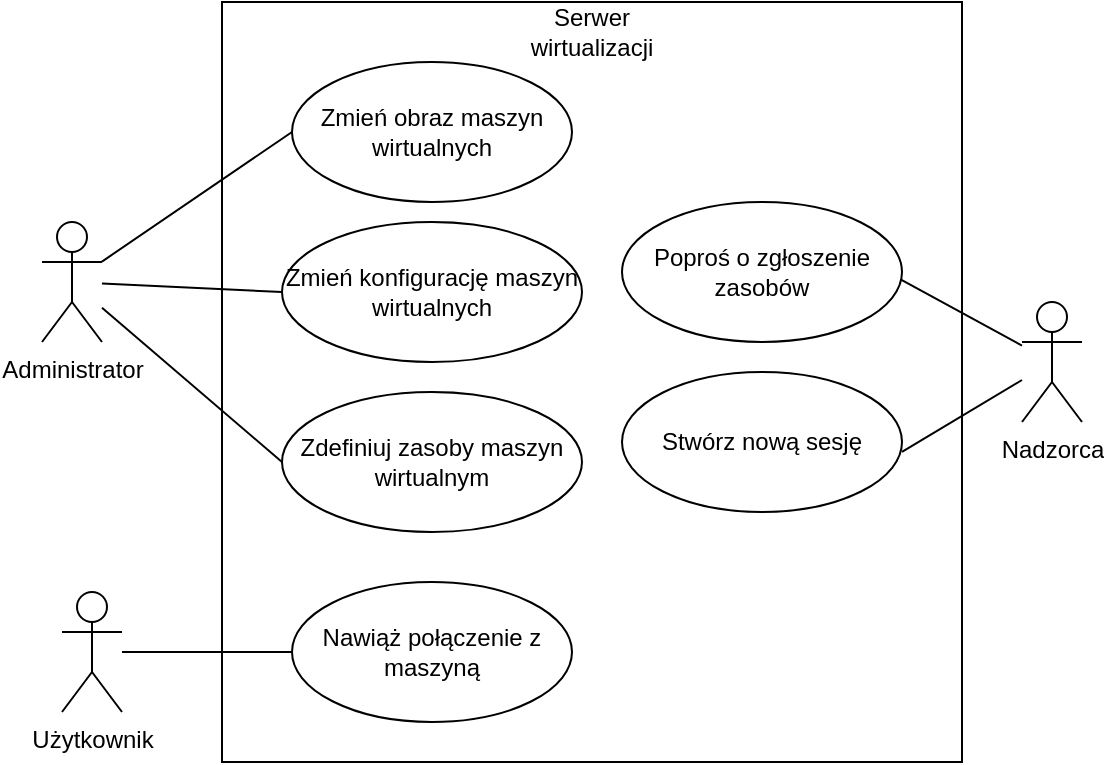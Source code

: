 <mxfile version="15.5.4" type="device"><diagram id="T6k0jSpNrJeNNlbMbpeW" name="Page-1"><mxGraphModel dx="1178" dy="635" grid="1" gridSize="10" guides="1" tooltips="1" connect="1" arrows="1" fold="1" page="1" pageScale="1" pageWidth="850" pageHeight="1100" math="0" shadow="0"><root><mxCell id="0"/><mxCell id="1" parent="0"/><mxCell id="pf5v4BhFkovo696FUAri-1" value="" style="rounded=0;whiteSpace=wrap;html=1;" vertex="1" parent="1"><mxGeometry x="250" y="380" width="370" height="380" as="geometry"/></mxCell><mxCell id="pf5v4BhFkovo696FUAri-2" value="Użytkownik" style="shape=umlActor;verticalLabelPosition=bottom;verticalAlign=top;html=1;" vertex="1" parent="1"><mxGeometry x="170" y="675" width="30" height="60" as="geometry"/></mxCell><mxCell id="pf5v4BhFkovo696FUAri-3" value="Nadzorca" style="shape=umlActor;verticalLabelPosition=bottom;verticalAlign=top;html=1;" vertex="1" parent="1"><mxGeometry x="650" y="530" width="30" height="60" as="geometry"/></mxCell><mxCell id="pf5v4BhFkovo696FUAri-4" value="Nawiąż połączenie z maszyną" style="ellipse;whiteSpace=wrap;html=1;" vertex="1" parent="1"><mxGeometry x="285" y="670" width="140" height="70" as="geometry"/></mxCell><mxCell id="pf5v4BhFkovo696FUAri-5" value="&lt;div&gt;Poproś o zgłoszenie&lt;/div&gt;&lt;div&gt;zasobów&lt;br&gt;&lt;/div&gt;" style="ellipse;whiteSpace=wrap;html=1;" vertex="1" parent="1"><mxGeometry x="450" y="480" width="140" height="70" as="geometry"/></mxCell><mxCell id="pf5v4BhFkovo696FUAri-6" value="Stwórz nową sesję" style="ellipse;whiteSpace=wrap;html=1;" vertex="1" parent="1"><mxGeometry x="450" y="565" width="140" height="70" as="geometry"/></mxCell><mxCell id="pf5v4BhFkovo696FUAri-8" value="" style="endArrow=none;html=1;rounded=0;entryX=0;entryY=0.5;entryDx=0;entryDy=0;" edge="1" parent="1" source="pf5v4BhFkovo696FUAri-2" target="pf5v4BhFkovo696FUAri-4"><mxGeometry width="50" height="50" relative="1" as="geometry"><mxPoint x="260" y="685" as="sourcePoint"/><mxPoint x="310" y="635" as="targetPoint"/></mxGeometry></mxCell><mxCell id="pf5v4BhFkovo696FUAri-9" value="" style="endArrow=none;html=1;rounded=0;exitX=1;exitY=0.571;exitDx=0;exitDy=0;exitPerimeter=0;" edge="1" parent="1" source="pf5v4BhFkovo696FUAri-6" target="pf5v4BhFkovo696FUAri-3"><mxGeometry width="50" height="50" relative="1" as="geometry"><mxPoint x="580" y="590" as="sourcePoint"/><mxPoint x="630" y="540" as="targetPoint"/></mxGeometry></mxCell><mxCell id="pf5v4BhFkovo696FUAri-10" value="" style="endArrow=none;html=1;rounded=0;exitX=0.998;exitY=0.557;exitDx=0;exitDy=0;exitPerimeter=0;" edge="1" parent="1" source="pf5v4BhFkovo696FUAri-5" target="pf5v4BhFkovo696FUAri-3"><mxGeometry width="50" height="50" relative="1" as="geometry"><mxPoint x="570" y="629.97" as="sourcePoint"/><mxPoint x="660" y="578.567" as="targetPoint"/></mxGeometry></mxCell><mxCell id="pf5v4BhFkovo696FUAri-12" value="&lt;div&gt;Serwer&lt;/div&gt;&lt;div&gt;wirtualizacji&lt;br&gt;&lt;/div&gt;" style="text;html=1;strokeColor=none;fillColor=none;align=center;verticalAlign=middle;whiteSpace=wrap;rounded=0;" vertex="1" parent="1"><mxGeometry x="405" y="380" width="60" height="30" as="geometry"/></mxCell><mxCell id="pf5v4BhFkovo696FUAri-13" value="Administrator" style="shape=umlActor;verticalLabelPosition=bottom;verticalAlign=top;html=1;outlineConnect=0;" vertex="1" parent="1"><mxGeometry x="160" y="490" width="30" height="60" as="geometry"/></mxCell><mxCell id="pf5v4BhFkovo696FUAri-14" value="Zmień obraz maszyn wirtualnych" style="ellipse;whiteSpace=wrap;html=1;" vertex="1" parent="1"><mxGeometry x="285" y="410" width="140" height="70" as="geometry"/></mxCell><mxCell id="pf5v4BhFkovo696FUAri-15" value="&lt;div&gt;Zmień konfigurację maszyn wirtualnych&lt;/div&gt;" style="ellipse;whiteSpace=wrap;html=1;" vertex="1" parent="1"><mxGeometry x="280" y="490" width="150" height="70" as="geometry"/></mxCell><mxCell id="pf5v4BhFkovo696FUAri-18" value="Zdefiniuj zasoby maszyn wirtualnym" style="ellipse;whiteSpace=wrap;html=1;" vertex="1" parent="1"><mxGeometry x="280" y="575" width="150" height="70" as="geometry"/></mxCell><mxCell id="pf5v4BhFkovo696FUAri-19" value="" style="endArrow=none;html=1;rounded=0;exitX=0;exitY=0.5;exitDx=0;exitDy=0;" edge="1" parent="1" source="pf5v4BhFkovo696FUAri-18" target="pf5v4BhFkovo696FUAri-13"><mxGeometry width="50" height="50" relative="1" as="geometry"><mxPoint x="260" y="600" as="sourcePoint"/><mxPoint x="310" y="550" as="targetPoint"/></mxGeometry></mxCell><mxCell id="pf5v4BhFkovo696FUAri-20" value="" style="endArrow=none;html=1;rounded=0;entryX=0;entryY=0.5;entryDx=0;entryDy=0;" edge="1" parent="1" source="pf5v4BhFkovo696FUAri-13" target="pf5v4BhFkovo696FUAri-14"><mxGeometry width="50" height="50" relative="1" as="geometry"><mxPoint x="290.0" y="620" as="sourcePoint"/><mxPoint x="200" y="542.857" as="targetPoint"/></mxGeometry></mxCell><mxCell id="pf5v4BhFkovo696FUAri-21" value="" style="endArrow=none;html=1;rounded=0;entryX=0;entryY=0.5;entryDx=0;entryDy=0;" edge="1" parent="1" source="pf5v4BhFkovo696FUAri-13" target="pf5v4BhFkovo696FUAri-15"><mxGeometry width="50" height="50" relative="1" as="geometry"><mxPoint x="300.0" y="630" as="sourcePoint"/><mxPoint x="210" y="552.857" as="targetPoint"/></mxGeometry></mxCell></root></mxGraphModel></diagram></mxfile>